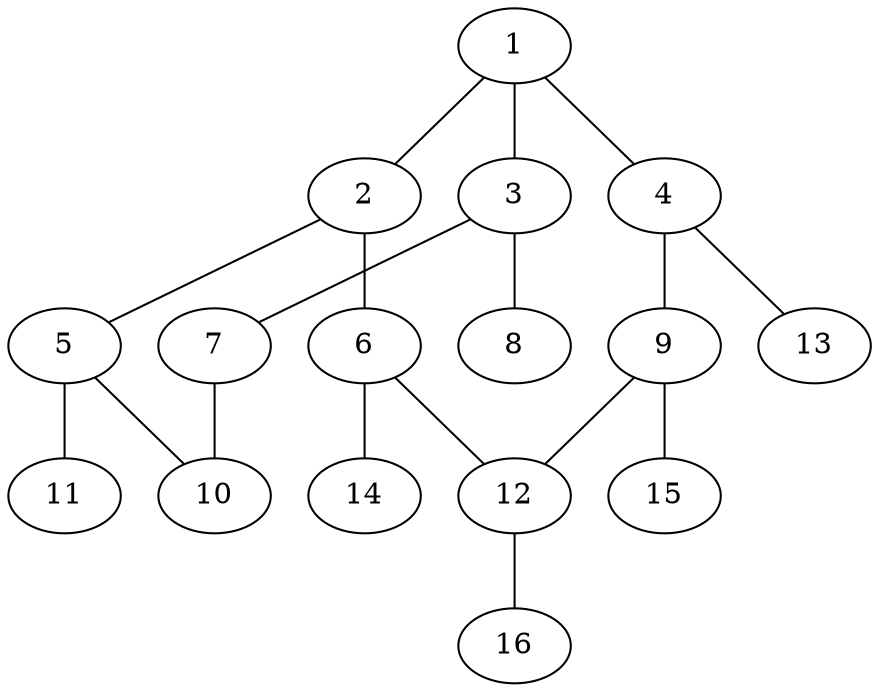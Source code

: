 graph molecule_3778 {
	1	 [chem=C];
	2	 [chem=C];
	1 -- 2	 [valence=1];
	3	 [chem=C];
	1 -- 3	 [valence=2];
	4	 [chem=C];
	1 -- 4	 [valence=1];
	5	 [chem=C];
	2 -- 5	 [valence=2];
	6	 [chem=C];
	2 -- 6	 [valence=1];
	7	 [chem=N];
	3 -- 7	 [valence=1];
	8	 [chem=Cl];
	3 -- 8	 [valence=1];
	9	 [chem=C];
	4 -- 9	 [valence=2];
	13	 [chem=H];
	4 -- 13	 [valence=1];
	10	 [chem=N];
	5 -- 10	 [valence=1];
	11	 [chem=Cl];
	5 -- 11	 [valence=1];
	12	 [chem=C];
	6 -- 12	 [valence=2];
	14	 [chem=H];
	6 -- 14	 [valence=1];
	7 -- 10	 [valence=2];
	9 -- 12	 [valence=1];
	15	 [chem=H];
	9 -- 15	 [valence=1];
	16	 [chem=H];
	12 -- 16	 [valence=1];
}
